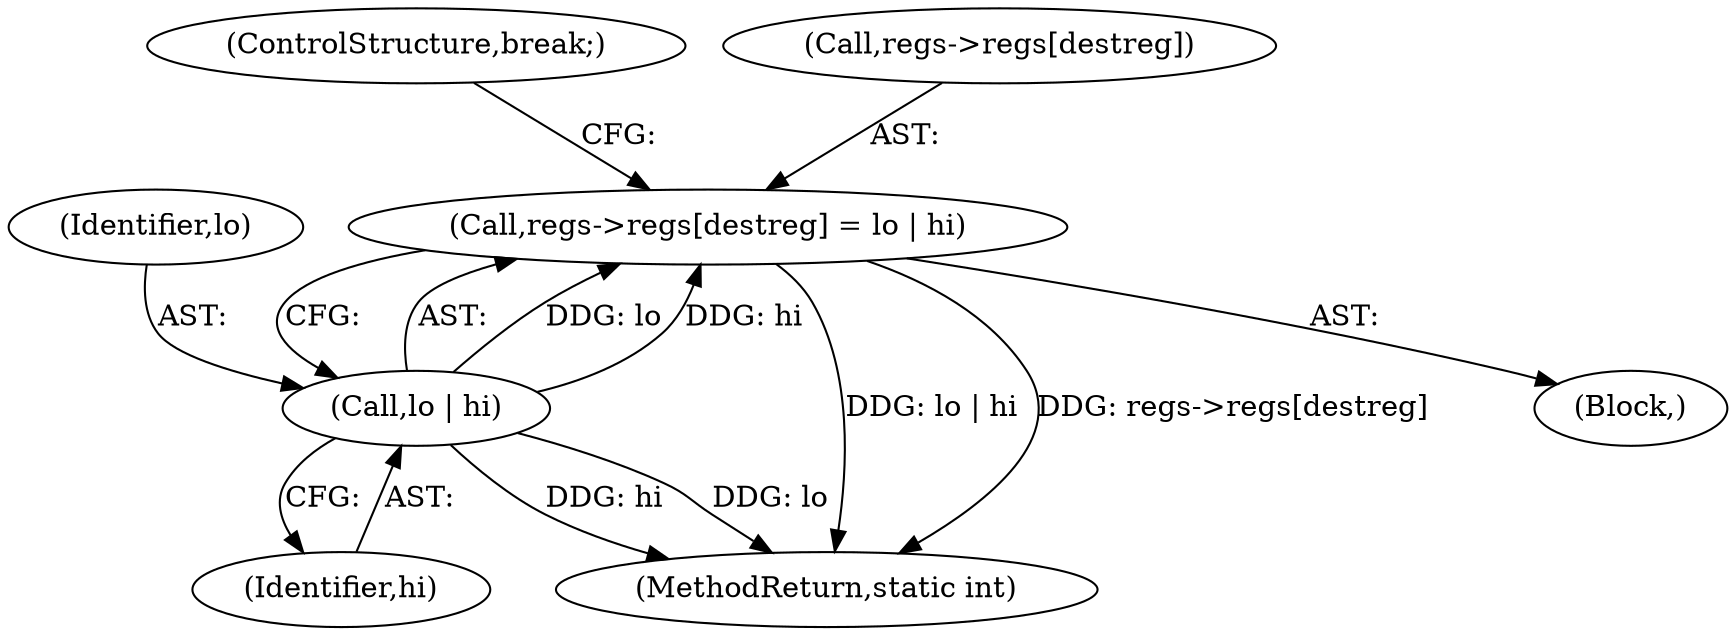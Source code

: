 digraph "0_linux_a8b0ca17b80e92faab46ee7179ba9e99ccb61233_26@array" {
"1000282" [label="(Call,regs->regs[destreg] = lo | hi)"];
"1000288" [label="(Call,lo | hi)"];
"1000290" [label="(Identifier,hi)"];
"1000304" [label="(MethodReturn,static int)"];
"1000282" [label="(Call,regs->regs[destreg] = lo | hi)"];
"1000258" [label="(Block,)"];
"1000288" [label="(Call,lo | hi)"];
"1000289" [label="(Identifier,lo)"];
"1000291" [label="(ControlStructure,break;)"];
"1000283" [label="(Call,regs->regs[destreg])"];
"1000282" -> "1000258"  [label="AST: "];
"1000282" -> "1000288"  [label="CFG: "];
"1000283" -> "1000282"  [label="AST: "];
"1000288" -> "1000282"  [label="AST: "];
"1000291" -> "1000282"  [label="CFG: "];
"1000282" -> "1000304"  [label="DDG: lo | hi"];
"1000282" -> "1000304"  [label="DDG: regs->regs[destreg]"];
"1000288" -> "1000282"  [label="DDG: lo"];
"1000288" -> "1000282"  [label="DDG: hi"];
"1000288" -> "1000290"  [label="CFG: "];
"1000289" -> "1000288"  [label="AST: "];
"1000290" -> "1000288"  [label="AST: "];
"1000288" -> "1000304"  [label="DDG: hi"];
"1000288" -> "1000304"  [label="DDG: lo"];
}
